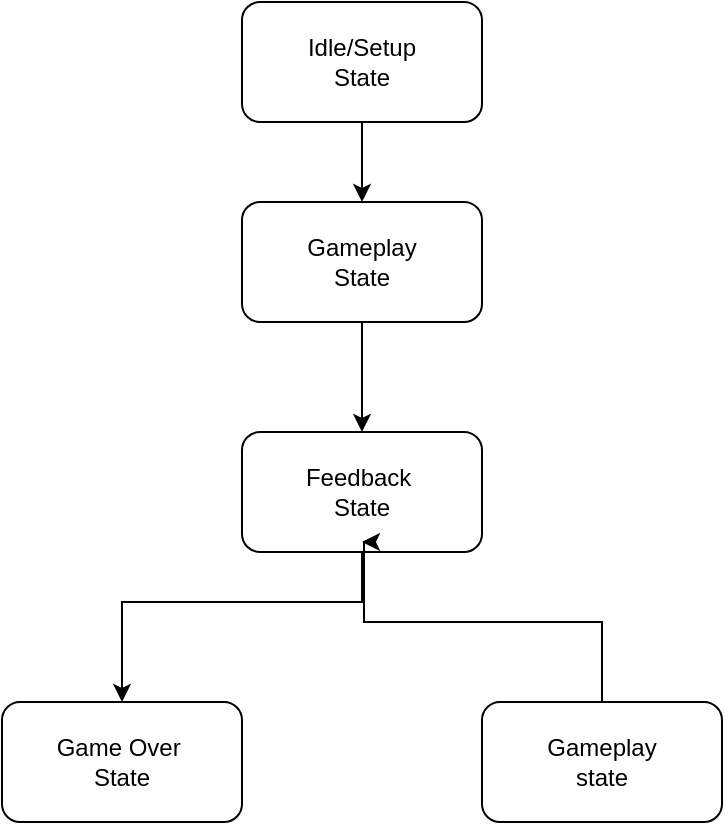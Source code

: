 <mxfile version="25.0.3">
  <diagram name="Page-1" id="aEgPRUHAwX9pzXcy9a0Z">
    <mxGraphModel dx="223" dy="517" grid="1" gridSize="10" guides="1" tooltips="1" connect="1" arrows="1" fold="1" page="1" pageScale="1" pageWidth="1100" pageHeight="850" math="0" shadow="0">
      <root>
        <mxCell id="0" />
        <mxCell id="1" parent="0" />
        <mxCell id="fauWV8nnHuFYdSQUnoCU-7" style="edgeStyle=orthogonalEdgeStyle;rounded=0;orthogonalLoop=1;jettySize=auto;html=1;entryX=0.5;entryY=0;entryDx=0;entryDy=0;" edge="1" parent="1" source="fauWV8nnHuFYdSQUnoCU-1" target="fauWV8nnHuFYdSQUnoCU-2">
          <mxGeometry relative="1" as="geometry" />
        </mxCell>
        <mxCell id="fauWV8nnHuFYdSQUnoCU-1" value="Idle/Setup&lt;div&gt;State&lt;/div&gt;" style="rounded=1;whiteSpace=wrap;html=1;" vertex="1" parent="1">
          <mxGeometry x="420" y="150" width="120" height="60" as="geometry" />
        </mxCell>
        <mxCell id="fauWV8nnHuFYdSQUnoCU-2" value="Gameplay&lt;div&gt;State&lt;/div&gt;" style="rounded=1;whiteSpace=wrap;html=1;" vertex="1" parent="1">
          <mxGeometry x="420" y="250" width="120" height="60" as="geometry" />
        </mxCell>
        <mxCell id="fauWV8nnHuFYdSQUnoCU-8" style="edgeStyle=orthogonalEdgeStyle;rounded=0;orthogonalLoop=1;jettySize=auto;html=1;" edge="1" parent="1" source="fauWV8nnHuFYdSQUnoCU-3" target="fauWV8nnHuFYdSQUnoCU-4">
          <mxGeometry relative="1" as="geometry">
            <Array as="points">
              <mxPoint x="480" y="450" />
              <mxPoint x="360" y="450" />
            </Array>
          </mxGeometry>
        </mxCell>
        <mxCell id="fauWV8nnHuFYdSQUnoCU-3" value="Feedback&amp;nbsp;&lt;div&gt;State&lt;/div&gt;" style="rounded=1;whiteSpace=wrap;html=1;" vertex="1" parent="1">
          <mxGeometry x="420" y="365" width="120" height="60" as="geometry" />
        </mxCell>
        <mxCell id="fauWV8nnHuFYdSQUnoCU-4" value="Game Over&amp;nbsp;&lt;div&gt;State&lt;/div&gt;" style="rounded=1;whiteSpace=wrap;html=1;" vertex="1" parent="1">
          <mxGeometry x="300" y="500" width="120" height="60" as="geometry" />
        </mxCell>
        <mxCell id="fauWV8nnHuFYdSQUnoCU-9" style="edgeStyle=orthogonalEdgeStyle;rounded=0;orthogonalLoop=1;jettySize=auto;html=1;" edge="1" parent="1" source="fauWV8nnHuFYdSQUnoCU-5">
          <mxGeometry relative="1" as="geometry">
            <mxPoint x="480" y="420" as="targetPoint" />
            <Array as="points">
              <mxPoint x="600" y="460" />
              <mxPoint x="481" y="460" />
            </Array>
          </mxGeometry>
        </mxCell>
        <mxCell id="fauWV8nnHuFYdSQUnoCU-5" value="Gameplay&lt;div&gt;state&lt;/div&gt;" style="rounded=1;whiteSpace=wrap;html=1;" vertex="1" parent="1">
          <mxGeometry x="540" y="500" width="120" height="60" as="geometry" />
        </mxCell>
        <mxCell id="fauWV8nnHuFYdSQUnoCU-6" value="" style="endArrow=classic;html=1;rounded=0;entryX=0.5;entryY=0;entryDx=0;entryDy=0;exitX=0.5;exitY=1;exitDx=0;exitDy=0;" edge="1" parent="1" source="fauWV8nnHuFYdSQUnoCU-2" target="fauWV8nnHuFYdSQUnoCU-3">
          <mxGeometry width="50" height="50" relative="1" as="geometry">
            <mxPoint x="430" y="320" as="sourcePoint" />
            <mxPoint x="470" y="330" as="targetPoint" />
          </mxGeometry>
        </mxCell>
      </root>
    </mxGraphModel>
  </diagram>
</mxfile>
